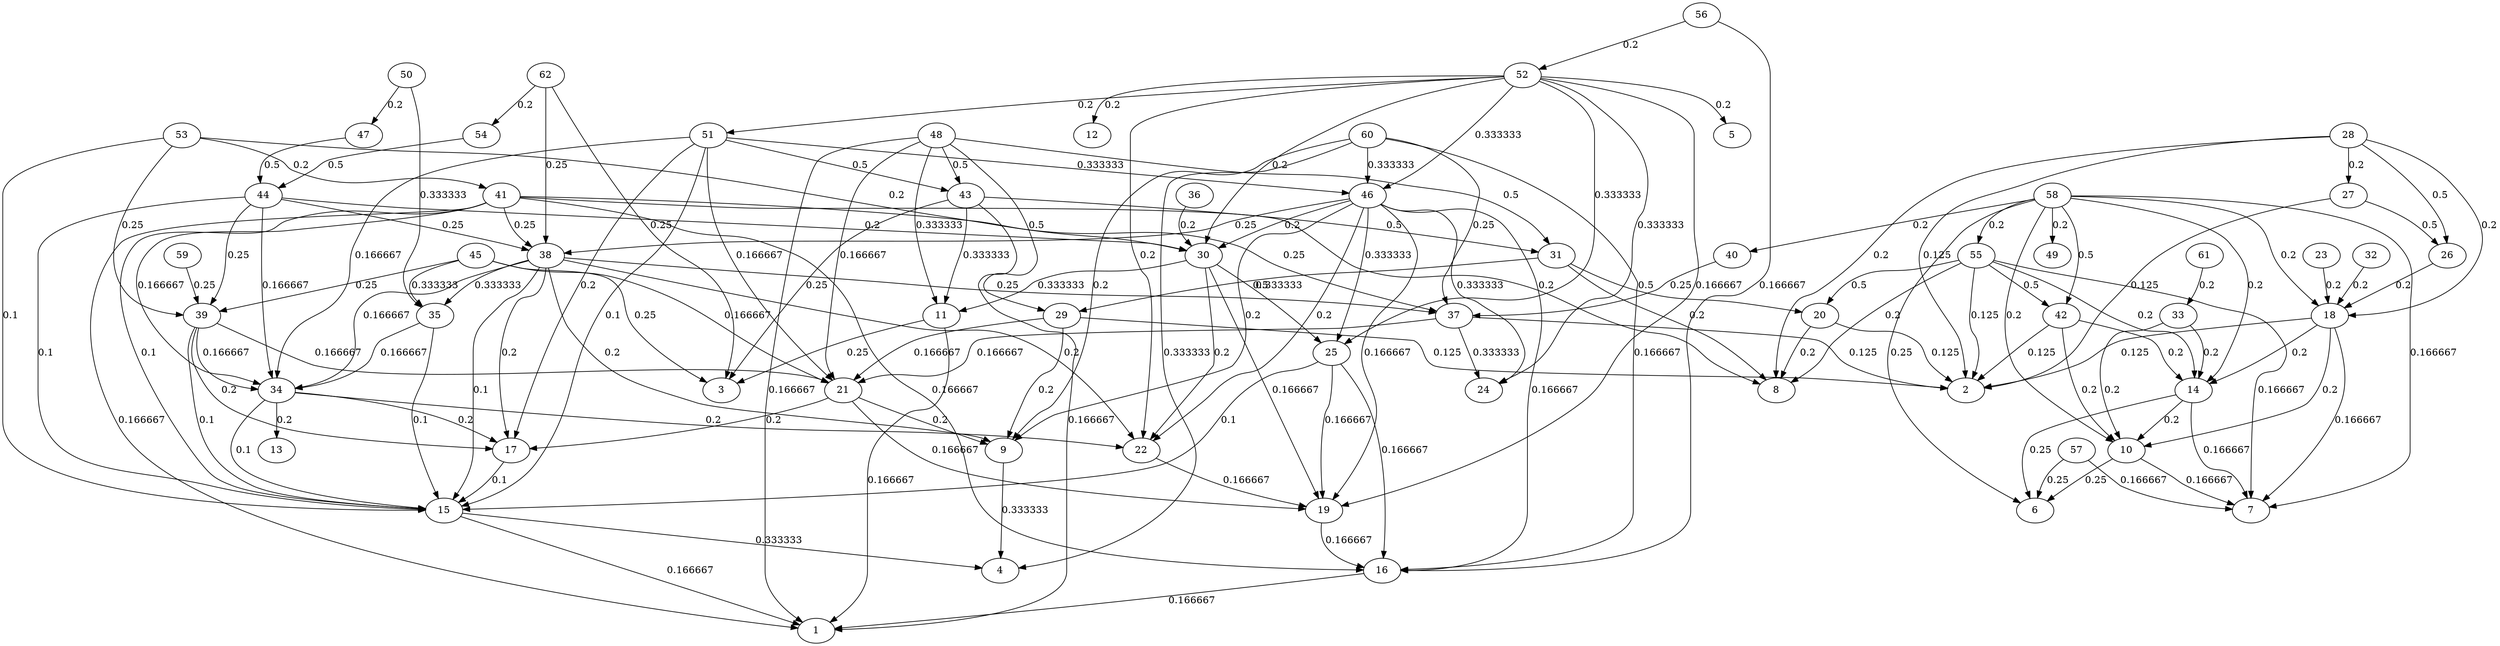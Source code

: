 strict digraph "" {
	9 -> 4	[label=0.333333];
	10 -> 6	[label=0.25];
	10 -> 7	[label=0.166667];
	11 -> 1	[label=0.166667];
	11 -> 3	[label=0.25];
	14 -> 10	[label=0.2];
	14 -> 6	[label=0.25];
	14 -> 7	[label=0.166667];
	15 -> 4	[label=0.333333];
	15 -> 1	[label=0.166667];
	16 -> 1	[label=0.166667];
	17 -> 15	[label=0.1];
	18 -> 10	[label=0.2];
	18 -> 7	[label=0.166667];
	18 -> 14	[label=0.2];
	18 -> 2	[label=0.125];
	19 -> 16	[label=0.166667];
	20 -> 2	[label=0.125];
	20 -> 8	[label=0.2];
	21 -> 9	[label=0.2];
	21 -> 17	[label=0.2];
	21 -> 19	[label=0.166667];
	22 -> 19	[label=0.166667];
	23 -> 18	[label=0.2];
	25 -> 15	[label=0.1];
	25 -> 16	[label=0.166667];
	25 -> 19	[label=0.166667];
	26 -> 18	[label=0.2];
	27 -> 2	[label=0.125];
	27 -> 26	[label=0.5];
	28 -> 18	[label=0.2];
	28 -> 2	[label=0.125];
	28 -> 8	[label=0.2];
	28 -> 26	[label=0.5];
	28 -> 27	[label=0.2];
	29 -> 9	[label=0.2];
	29 -> 2	[label=0.125];
	29 -> 21	[label=0.166667];
	30 -> 11	[label=0.333333];
	30 -> 19	[label=0.166667];
	30 -> 22	[label=0.2];
	30 -> 25	[label=0.333333];
	31 -> 20	[label=0.5];
	31 -> 8	[label=0.2];
	31 -> 29	[label=0.5];
	32 -> 18	[label=0.2];
	33 -> 10	[label=0.2];
	33 -> 14	[label=0.2];
	34 -> 15	[label=0.1];
	34 -> 17	[label=0.2];
	34 -> 22	[label=0.2];
	34 -> 13	[label=0.2];
	35 -> 15	[label=0.1];
	35 -> 34	[label=0.166667];
	36 -> 30	[label=0.2];
	37 -> 2	[label=0.125];
	37 -> 21	[label=0.166667];
	37 -> 24	[label=0.333333];
	38 -> 9	[label=0.2];
	38 -> 15	[label=0.1];
	38 -> 17	[label=0.2];
	38 -> 22	[label=0.2];
	38 -> 34	[label=0.166667];
	38 -> 35	[label=0.333333];
	38 -> 37	[label=0.25];
	39 -> 15	[label=0.1];
	39 -> 17	[label=0.2];
	39 -> 21	[label=0.166667];
	39 -> 34	[label=0.166667];
	40 -> 37	[label=0.25];
	41 -> 1	[label=0.166667];
	41 -> 15	[label=0.1];
	41 -> 16	[label=0.166667];
	41 -> 8	[label=0.2];
	41 -> 34	[label=0.166667];
	41 -> 37	[label=0.25];
	41 -> 38	[label=0.25];
	42 -> 10	[label=0.2];
	42 -> 14	[label=0.2];
	42 -> 2	[label=0.125];
	43 -> 11	[label=0.333333];
	43 -> 1	[label=0.166667];
	43 -> 3	[label=0.25];
	43 -> 31	[label=0.5];
	44 -> 15	[label=0.1];
	44 -> 30	[label=0.2];
	44 -> 34	[label=0.166667];
	44 -> 38	[label=0.25];
	44 -> 39	[label=0.25];
	45 -> 3	[label=0.25];
	45 -> 21	[label=0.166667];
	45 -> 35	[label=0.333333];
	45 -> 39	[label=0.25];
	46 -> 9	[label=0.2];
	46 -> 16	[label=0.166667];
	46 -> 19	[label=0.166667];
	46 -> 22	[label=0.2];
	46 -> 25	[label=0.333333];
	46 -> 30	[label=0.2];
	46 -> 24	[label=0.333333];
	46 -> 38	[label=0.25];
	47 -> 44	[label=0.5];
	48 -> 11	[label=0.333333];
	48 -> 1	[label=0.166667];
	48 -> 21	[label=0.166667];
	48 -> 29	[label=0.5];
	48 -> 31	[label=0.5];
	48 -> 43	[label=0.5];
	50 -> 35	[label=0.333333];
	50 -> 47	[label=0.2];
	51 -> 15	[label=0.1];
	51 -> 17	[label=0.2];
	51 -> 21	[label=0.166667];
	51 -> 34	[label=0.166667];
	51 -> 43	[label=0.5];
	51 -> 46	[label=0.333333];
	52 -> 19	[label=0.166667];
	52 -> 22	[label=0.2];
	52 -> 25	[label=0.333333];
	52 -> 30	[label=0.2];
	52 -> 24	[label=0.333333];
	52 -> 46	[label=0.333333];
	52 -> 51	[label=0.2];
	52 -> 5	[label=0.2];
	52 -> 12	[label=0.2];
	53 -> 15	[label=0.1];
	53 -> 30	[label=0.2];
	53 -> 39	[label=0.25];
	53 -> 41	[label=0.2];
	54 -> 44	[label=0.5];
	55 -> 7	[label=0.166667];
	55 -> 14	[label=0.2];
	55 -> 2	[label=0.125];
	55 -> 20	[label=0.5];
	55 -> 8	[label=0.2];
	55 -> 42	[label=0.5];
	56 -> 16	[label=0.166667];
	56 -> 52	[label=0.2];
	57 -> 6	[label=0.25];
	57 -> 7	[label=0.166667];
	58 -> 10	[label=0.2];
	58 -> 6	[label=0.25];
	58 -> 7	[label=0.166667];
	58 -> 14	[label=0.2];
	58 -> 18	[label=0.2];
	58 -> 40	[label=0.2];
	58 -> 42	[label=0.5];
	58 -> 55	[label=0.2];
	58 -> 49	[label=0.2];
	59 -> 39	[label=0.25];
	60 -> 9	[label=0.2];
	60 -> 4	[label=0.333333];
	60 -> 16	[label=0.166667];
	60 -> 37	[label=0.25];
	60 -> 46	[label=0.333333];
	61 -> 33	[label=0.2];
	62 -> 3	[label=0.25];
	62 -> 38	[label=0.25];
	62 -> 54	[label=0.2];
}
